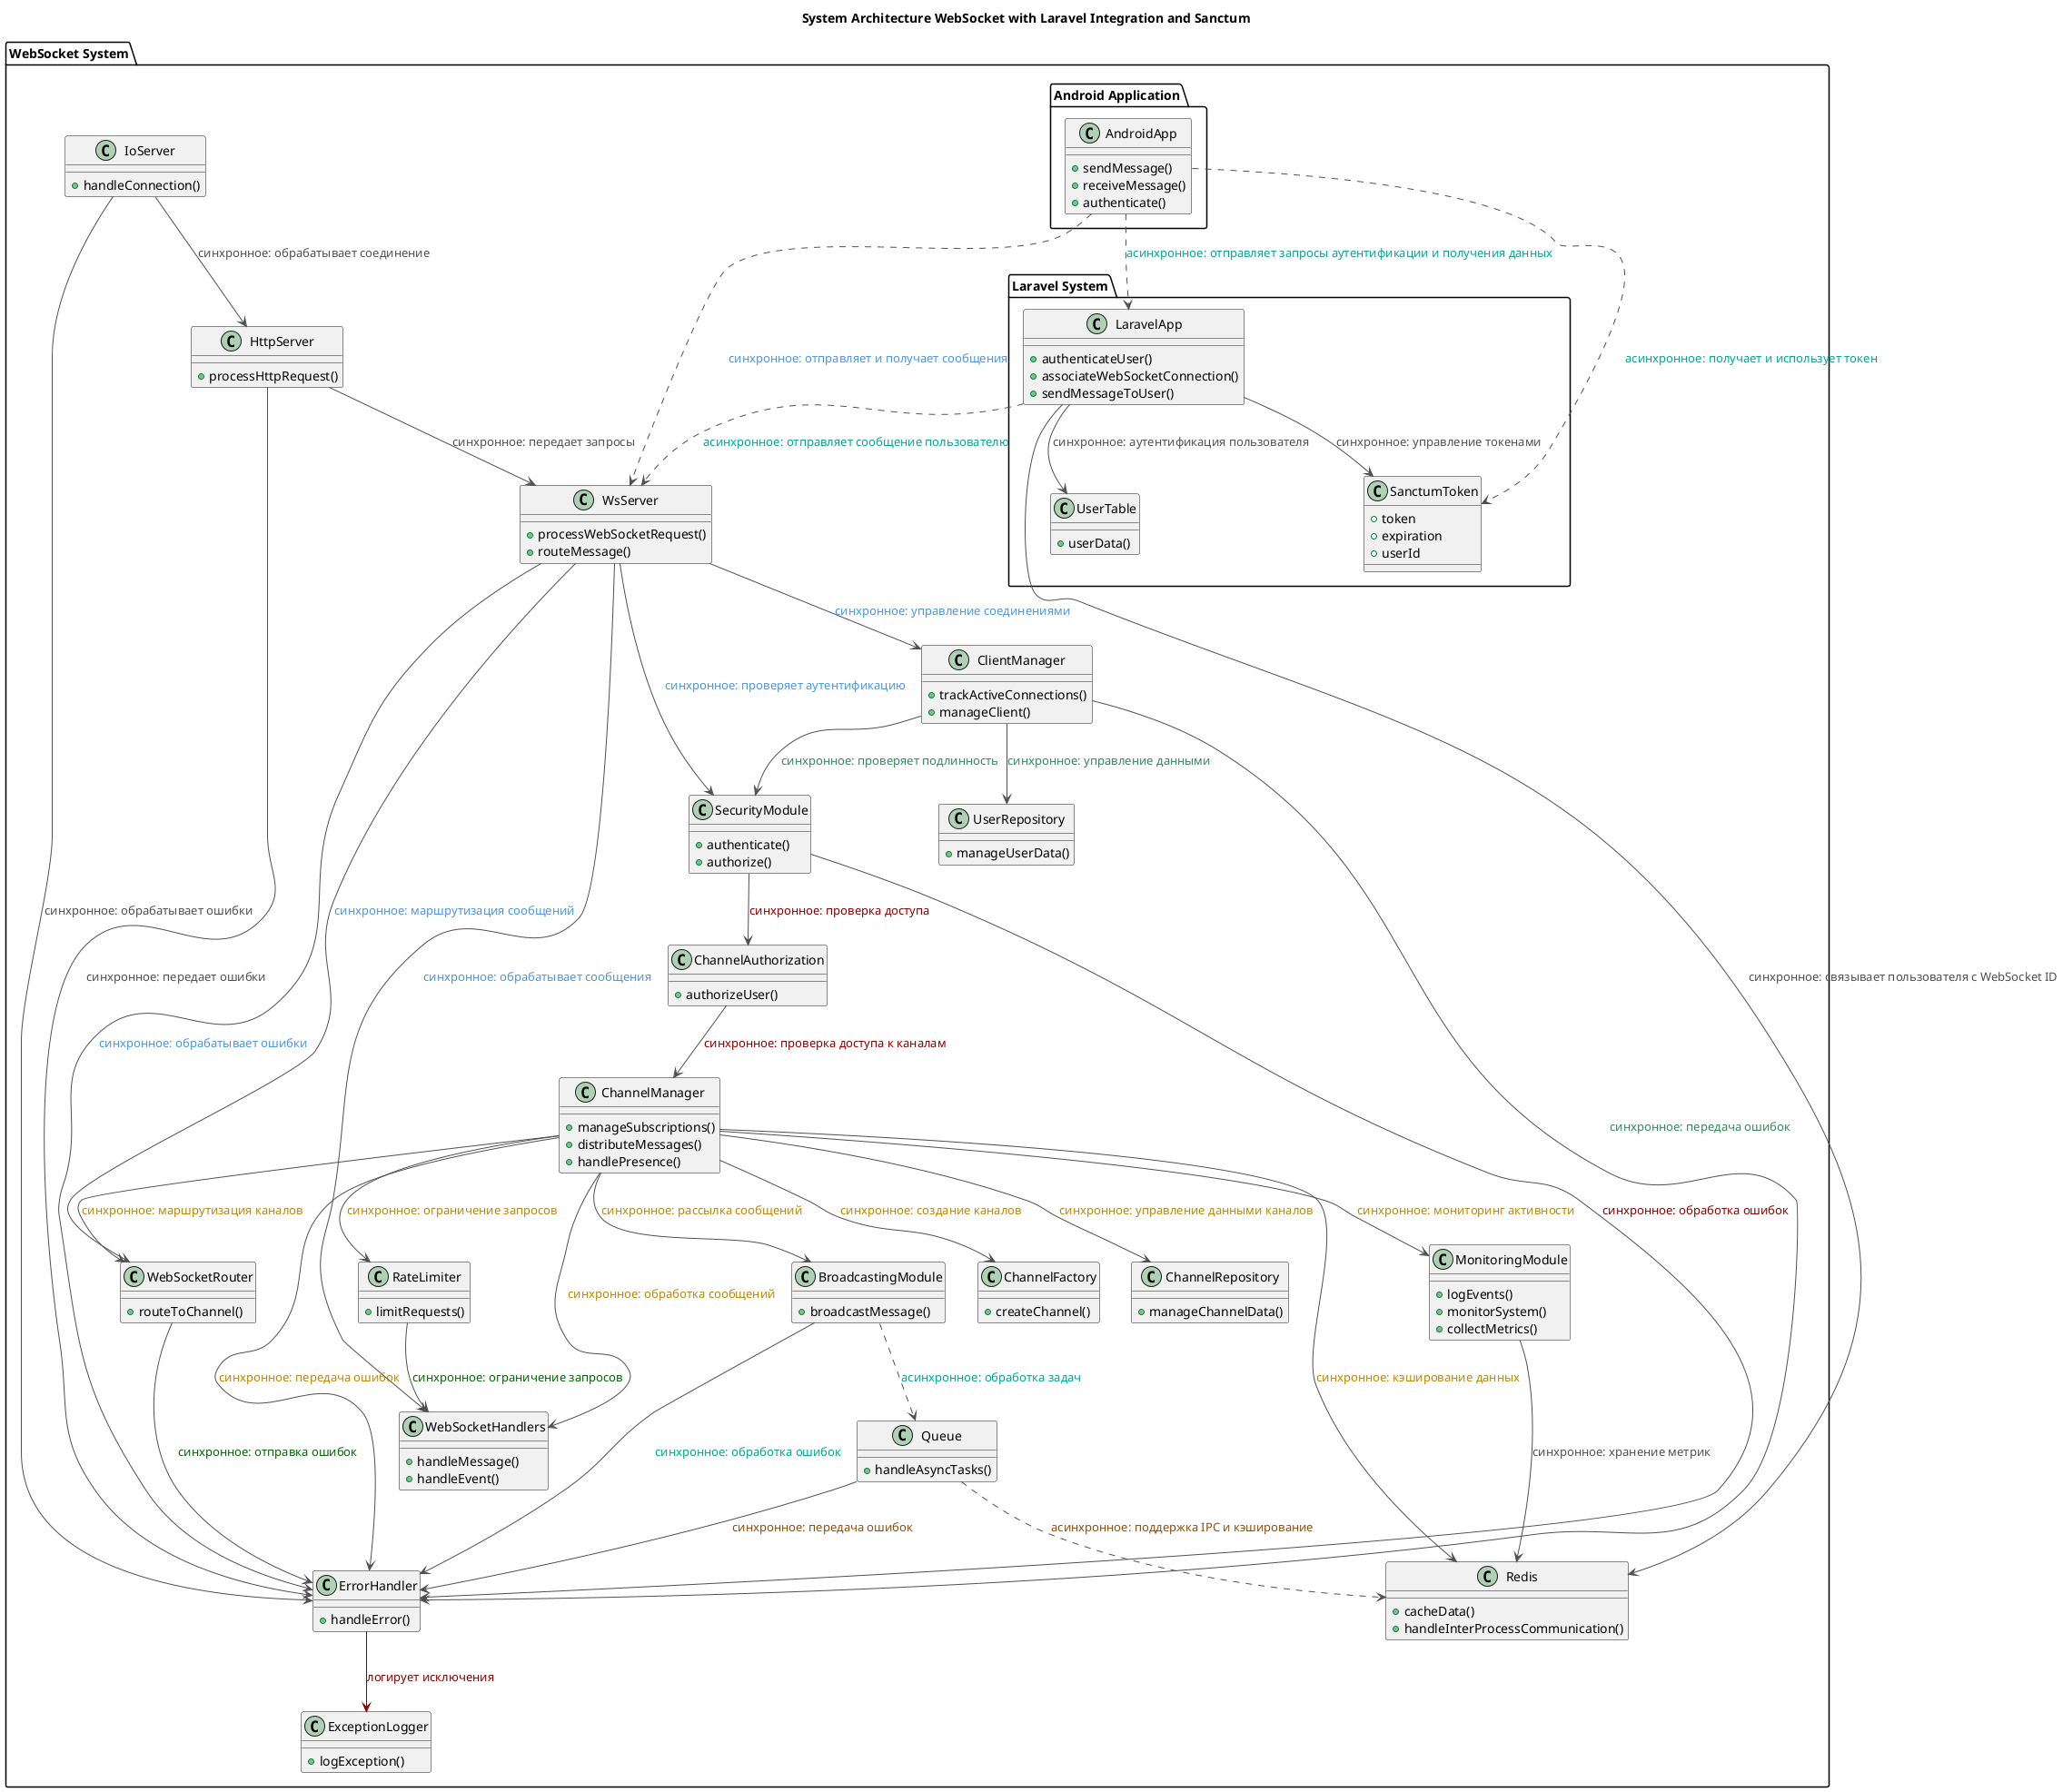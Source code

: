 @startuml
title System Architecture WebSocket with Laravel Integration and Sanctum

top to bottom direction

' Определяем палитру цветов для стрелок
!define COLOR_PAIR1 #4F4F4F
!define COLOR_PAIR2 #4c94e0
!define COLOR_PAIR3 #2E8B57
!define COLOR_PAIR4 #00a693
!define COLOR_PAIR5 #B8860B
!define COLOR_PAIR6 #8B0000
!define COLOR_PAIR7 #006600
!define COLOR_PAIR8 #964b00

' Синхронные и асинхронные вызовы
skinparam Arrow {
    Color COLOR_PAIR1
    Thickness 1
    ArrowColor COLOR_PAIR1
}

package "WebSocket System" {

    ' Классы WebSocket
    class ErrorHandler {
        +handleError()
        ' Комментарий: Обрабатывает ошибки и логирует исключения.
    }

    class IoServer {
        +handleConnection()
        ' Комментарий: Обрабатывает входящие соединения.
    }
    class HttpServer {
        +processHttpRequest()
        ' Комментарий: Обрабатывает HTTP-запросы для WebSocket-соединений.
    }
    class WsServer {
        +processWebSocketRequest()
        +routeMessage()
        ' Комментарий: Управляет WebSocket-соединениями и маршрутизацией сообщений.
    }
    class WebSocketRouter {
        +routeToChannel()
        ' Комментарий: Маршрутизирует сообщения в соответствующие каналы.
    }
    class ClientManager {
        +trackActiveConnections()
        +manageClient()
        ' Комментарий: Управляет активными соединениями клиентов.
    }
    class ChannelManager {
        +manageSubscriptions()
        +distributeMessages()
        +handlePresence()
        ' Комментарий: Управляет подписками, распределением сообщений и присутствием.
    }
    class SecurityModule {
        +authenticate()
        +authorize()
        ' Комментарий: Отвечает за аутентификацию и авторизацию.
    }
    class ChannelAuthorization {
        +authorizeUser()
        ' Комментарий: Проверяет доступ пользователя к каналу.
    }
    class BroadcastingModule {
        +broadcastMessage()
        ' Комментарий: Отвечает за рассылку сообщений.
    }
    class MonitoringModule {
        +logEvents()
        +monitorSystem()
        +collectMetrics()
        ' Комментарий: Осуществляет мониторинг и логирование.
    }
    class Queue {
        +handleAsyncTasks()
        ' Комментарий: Управляет асинхронными задачами и обработкой сообщений.
    }
    class Redis {
        +cacheData()
        +handleInterProcessCommunication()
        ' Комментарий: Кэширует данные и обеспечивает IPC.
    }
    class ChannelFactory {
        +createChannel()
        ' Комментарий: Создает различные типы каналов.
    }
    class ExceptionLogger {
        +logException()
        ' Комментарий: Логирует исключения.
    }
    class UserRepository {
        +manageUserData()
        ' Комментарий: Управляет данными пользователей.
    }
    class ChannelRepository {
        +manageChannelData()
        ' Комментарий: Управляет данными каналов.
    }
    class RateLimiter {
        +limitRequests()
        ' Комментарий: Ограничивает количество запросов от клиента.
    }
    class WebSocketHandlers {
        +handleMessage()
        +handleEvent()
        ' Комментарий: Обрабатывает сообщения и события от клиентов.
    }

    ' Классы Laravel
    package "Laravel System" {
        class LaravelApp {
            +authenticateUser()
            +associateWebSocketConnection()
            +sendMessageToUser()
            ' Комментарий: Аутентифицирует пользователя и связывает его с WebSocket-соединением.
        }

        class UserTable {
            +userData()
            ' Комментарий: Содержит информацию о пользователях, связанная с WebSocket.
        }

        class SanctumToken {
            +token
            +expiration
            +userId
            ' Комментарий: Содержит информацию о токене, используемом для аутентификации.
        }

        LaravelApp --> UserTable : <color:#4F4F4F>синхронное: аутентификация пользователя</color>
        LaravelApp --> Redis : <color:#4F4F4F>синхронное: связывает пользователя с WebSocket ID</color>
        LaravelApp --> SanctumToken : <color:#4F4F4F>синхронное: управление токенами</color>
        LaravelApp -[dashed]-> WsServer : <color:#00a693>асинхронное: отправляет сообщение пользователю</color>
    }


    ' Добавляем Android-приложение
    package "Android Application" {
        class AndroidApp {
            +sendMessage()
            +receiveMessage()
            +authenticate()
            ' Комментарий: Отправляет и получает сообщения, а также аутентифицируется в системе.
        }

        AndroidApp -[dashed]-> WsServer : <color:#4c94e0>синхронное: отправляет и получает сообщения</color>
        AndroidApp -[dashed]-> LaravelApp : <color:#00a693>асинхронное: отправляет запросы аутентификации и получения данных</color>
        AndroidApp -[dashed]-> SanctumToken : <color:#00a693>асинхронное: получает и использует токен</color>
    }

    ' Связи между компонентами WebSocket
    IoServer --> HttpServer : <color:#4F4F4F>синхронное: обрабатывает соединение</color>
    IoServer --> ErrorHandler : <color:#4F4F4F>синхронное: обрабатывает ошибки</color>
    HttpServer --> WsServer : <color:#4F4F4F>синхронное: передает запросы</color>
    HttpServer --> ErrorHandler : <color:#4F4F4F>синхронное: передает ошибки</color>
    WsServer --> WebSocketRouter : <color:#4c94e0>синхронное: маршрутизация сообщений</color>
    WsServer --> ClientManager : <color:#4c94e0>синхронное: управление соединениями</color>
    WsServer --> SecurityModule : <color:#4c94e0>синхронное: проверяет аутентификацию</color>
    WsServer --> WebSocketHandlers : <color:#4c94e0>синхронное: обрабатывает сообщения</color>
    WsServer --> ErrorHandler : <color:#4c94e0>синхронное: обрабатывает ошибки</color>
    ClientManager --> SecurityModule : <color:#2E8B57>синхронное: проверяет подлинность</color>
    ClientManager --> UserRepository : <color:#2E8B57>синхронное: управление данными</color>
    ClientManager --> ErrorHandler : <color:#2E8B57>синхронное: передача ошибок</color>
    SecurityModule --> ChannelAuthorization : <color:#8B0000>синхронное: проверка доступа</color>
    SecurityModule --> ErrorHandler : <color:#8B0000>синхронное: обработка ошибок</color>
    ChannelAuthorization --> ChannelManager : <color:#8B0000>синхронное: проверка доступа к каналам</color>
    ChannelManager --> WebSocketRouter : <color:#B8860B>синхронное: маршрутизация каналов</color>
    ChannelManager --> BroadcastingModule : <color:#B8860B>синхронное: рассылка сообщений</color>
    ChannelManager --> MonitoringModule : <color:#B8860B>синхронное: мониторинг активности</color>
    ChannelManager --> RateLimiter : <color:#B8860B>синхронное: ограничение запросов</color>
    ChannelManager --> WebSocketHandlers : <color:#B8860B>синхронное: обработка сообщений</color>
    ChannelManager --> Redis : <color:#B8860B>синхронное: кэширование данных</color>
    ChannelManager --> ChannelFactory : <color:#B8860B>синхронное: создание каналов</color>
    ChannelManager --> ErrorHandler : <color:#B8860B>синхронное: передача ошибок</color>
    ChannelManager --> ChannelRepository : <color:#B8860B>синхронное: управление данными каналов</color>
    MonitoringModule --> Redis : <color:#4F4F4F>синхронное: хранение метрик</color>
    BroadcastingModule -[dashed]-> Queue : <color:#00a693>асинхронное: обработка задач</color>
    BroadcastingModule --> ErrorHandler : <color:#00a693>синхронное: обработка ошибок</color>
    Queue -[dashed]-> Redis : <color:#964b00>асинхронное: поддержка IPC и кэширование</color>
    Queue --> ErrorHandler : <color:#964b00>синхронное: передача ошибок</color>
    WebSocketRouter --> ErrorHandler : <color:#006600>синхронное: отправка ошибок</color>
    RateLimiter --> WebSocketHandlers : <color:#006600>синхронное: ограничение запросов</color>
    ErrorHandler -[COLOR_PAIR6]-> ExceptionLogger : <color:#8B0000>логирует исключения</color>
}
@enduml
